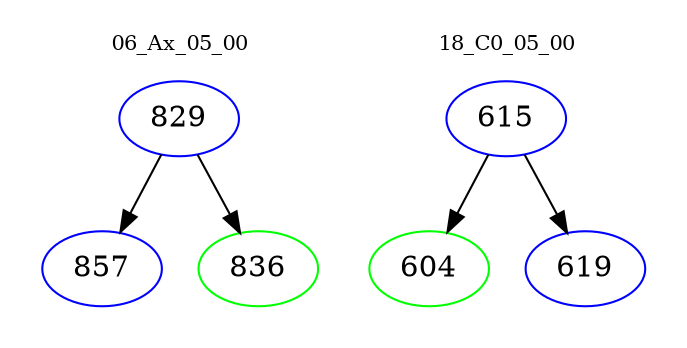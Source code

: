 digraph{
subgraph cluster_0 {
color = white
label = "06_Ax_05_00";
fontsize=10;
T0_829 [label="829", color="blue"]
T0_829 -> T0_857 [color="black"]
T0_857 [label="857", color="blue"]
T0_829 -> T0_836 [color="black"]
T0_836 [label="836", color="green"]
}
subgraph cluster_1 {
color = white
label = "18_C0_05_00";
fontsize=10;
T1_615 [label="615", color="blue"]
T1_615 -> T1_604 [color="black"]
T1_604 [label="604", color="green"]
T1_615 -> T1_619 [color="black"]
T1_619 [label="619", color="blue"]
}
}
